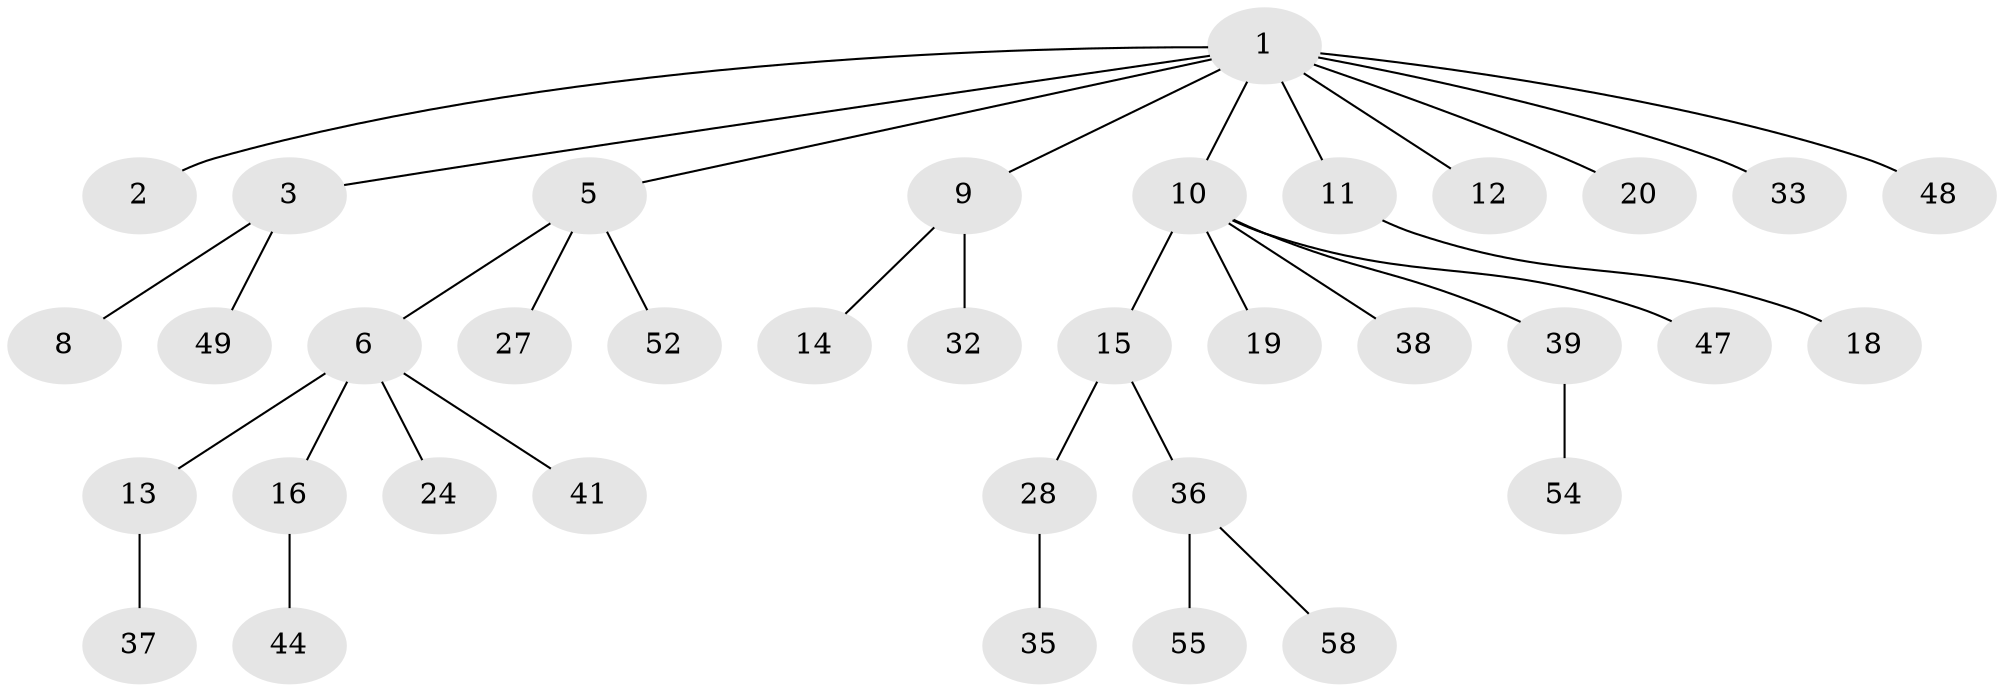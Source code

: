 // original degree distribution, {9: 0.016666666666666666, 2: 0.3333333333333333, 4: 0.03333333333333333, 3: 0.11666666666666667, 5: 0.016666666666666666, 1: 0.4666666666666667, 7: 0.016666666666666666}
// Generated by graph-tools (version 1.1) at 2025/42/03/06/25 10:42:04]
// undirected, 36 vertices, 35 edges
graph export_dot {
graph [start="1"]
  node [color=gray90,style=filled];
  1 [super="+4"];
  2 [super="+25"];
  3 [super="+7"];
  5 [super="+22"];
  6 [super="+29"];
  8;
  9 [super="+31"];
  10 [super="+46"];
  11 [super="+26"];
  12 [super="+60"];
  13;
  14;
  15 [super="+21"];
  16 [super="+17"];
  18 [super="+23"];
  19 [super="+45"];
  20 [super="+40"];
  24 [super="+57"];
  27 [super="+30"];
  28;
  32 [super="+53"];
  33 [super="+34"];
  35 [super="+50"];
  36 [super="+43"];
  37 [super="+42"];
  38;
  39 [super="+59"];
  41 [super="+51"];
  44;
  47 [super="+56"];
  48;
  49;
  52;
  54;
  55;
  58;
  1 -- 2;
  1 -- 3;
  1 -- 5;
  1 -- 10;
  1 -- 12;
  1 -- 20;
  1 -- 33;
  1 -- 48;
  1 -- 11;
  1 -- 9;
  3 -- 8;
  3 -- 49;
  5 -- 6;
  5 -- 52;
  5 -- 27;
  6 -- 13;
  6 -- 16;
  6 -- 24;
  6 -- 41;
  9 -- 14;
  9 -- 32;
  10 -- 15;
  10 -- 19;
  10 -- 38;
  10 -- 39;
  10 -- 47;
  11 -- 18;
  13 -- 37;
  15 -- 36;
  15 -- 28;
  16 -- 44;
  28 -- 35;
  36 -- 58;
  36 -- 55;
  39 -- 54;
}
